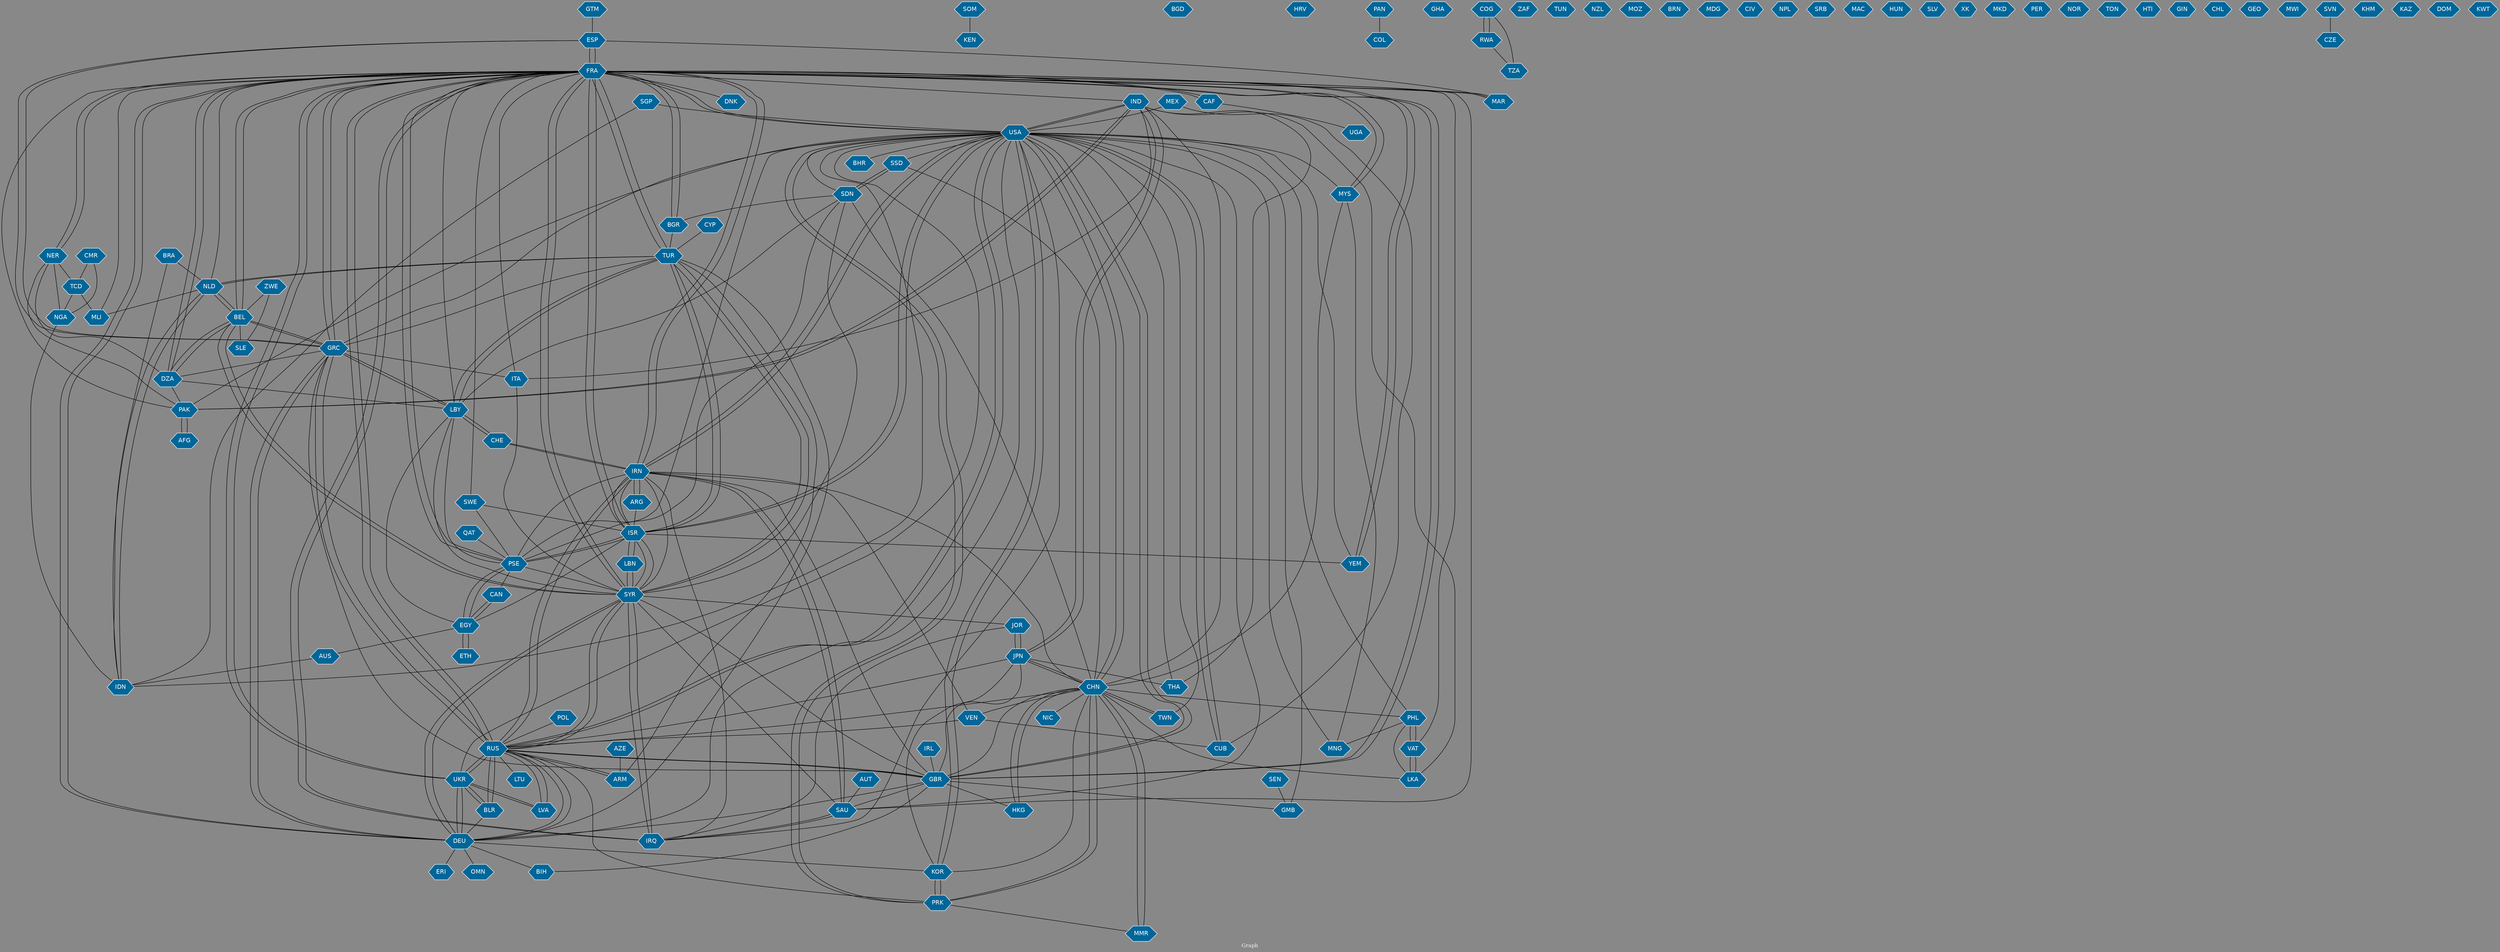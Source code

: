 // Countries together in item graph
graph {
	graph [bgcolor="#888888" fontcolor=white fontsize=12 label="Graph" outputorder=edgesfirst overlap=prism]
	node [color=white fillcolor="#006699" fontcolor=white fontname=Helvetica shape=hexagon style=filled]
	edge [arrowhead=open color=black fontcolor=white fontname=Courier fontsize=12]
		ESP [label=ESP]
		FRA [label=FRA]
		CHN [label=CHN]
		IND [label=IND]
		KOR [label=KOR]
		IDN [label=IDN]
		TWN [label=TWN]
		UKR [label=UKR]
		USA [label=USA]
		NER [label=NER]
		BRA [label=BRA]
		IRQ [label=IRQ]
		BLR [label=BLR]
		EGY [label=EGY]
		TUR [label=TUR]
		ARM [label=ARM]
		RUS [label=RUS]
		DEU [label=DEU]
		GRC [label=GRC]
		YEM [label=YEM]
		KEN [label=KEN]
		SYR [label=SYR]
		MLI [label=MLI]
		PSE [label=PSE]
		CHE [label=CHE]
		VAT [label=VAT]
		LKA [label=LKA]
		HKG [label=HKG]
		ITA [label=ITA]
		SAU [label=SAU]
		BEL [label=BEL]
		PHL [label=PHL]
		ARG [label=ARG]
		PAK [label=PAK]
		CUB [label=CUB]
		JPN [label=JPN]
		PRK [label=PRK]
		ETH [label=ETH]
		GBR [label=GBR]
		LBY [label=LBY]
		CMR [label=CMR]
		TCD [label=TCD]
		JOR [label=JOR]
		BGD [label=BGD]
		LBN [label=LBN]
		ISR [label=ISR]
		MEX [label=MEX]
		LVA [label=LVA]
		THA [label=THA]
		HRV [label=HRV]
		CAF [label=CAF]
		AUS [label=AUS]
		AFG [label=AFG]
		MNG [label=MNG]
		IRN [label=IRN]
		BGR [label=BGR]
		VEN [label=VEN]
		MMR [label=MMR]
		SGP [label=SGP]
		UGA [label=UGA]
		COL [label=COL]
		NLD [label=NLD]
		MYS [label=MYS]
		GHA [label=GHA]
		NGA [label=NGA]
		AUT [label=AUT]
		BHR [label=BHR]
		SWE [label=SWE]
		SDN [label=SDN]
		POL [label=POL]
		COG [label=COG]
		ZAF [label=ZAF]
		TUN [label=TUN]
		GMB [label=GMB]
		CAN [label=CAN]
		AZE [label=AZE]
		OMN [label=OMN]
		NZL [label=NZL]
		MOZ [label=MOZ]
		BRN [label=BRN]
		ZWE [label=ZWE]
		SSD [label=SSD]
		MDG [label=MDG]
		BIH [label=BIH]
		IRL [label=IRL]
		CIV [label=CIV]
		DZA [label=DZA]
		SOM [label=SOM]
		NPL [label=NPL]
		RWA [label=RWA]
		SRB [label=SRB]
		DNK [label=DNK]
		TZA [label=TZA]
		MAC [label=MAC]
		HUN [label=HUN]
		CYP [label=CYP]
		GTM [label=GTM]
		SLV [label=SLV]
		XK [label=XK]
		MKD [label=MKD]
		MAR [label=MAR]
		PAN [label=PAN]
		QAT [label=QAT]
		PER [label=PER]
		NOR [label=NOR]
		TON [label=TON]
		HTI [label=HTI]
		GIN [label=GIN]
		CHL [label=CHL]
		GEO [label=GEO]
		LTU [label=LTU]
		MWI [label=MWI]
		SVN [label=SVN]
		CZE [label=CZE]
		ERI [label=ERI]
		KHM [label=KHM]
		KAZ [label=KAZ]
		SEN [label=SEN]
		DOM [label=DOM]
		NIC [label=NIC]
		SLE [label=SLE]
		KWT [label=KWT]
			LVA -- UKR [weight=1]
			FRA -- BEL [weight=1]
			LKA -- IND [weight=2]
			GBR -- IRN [weight=1]
			TUR -- SYR [weight=7]
			SYR -- TUR [weight=3]
			MLI -- FRA [weight=1]
			GRC -- FRA [weight=1]
			GRC -- LBY [weight=3]
			USA -- THA [weight=1]
			TCD -- NGA [weight=1]
			FRA -- IRN [weight=1]
			PSE -- LBY [weight=1]
			PRK -- CHN [weight=2]
			LBY -- SYR [weight=1]
			UKR -- FRA [weight=2]
			QAT -- PSE [weight=2]
			CMR -- TCD [weight=2]
			THA -- IND [weight=1]
			JPN -- JOR [weight=4]
			RUS -- ARM [weight=1]
			GBR -- HKG [weight=2]
			RWA -- COG [weight=3]
			IND -- JPN [weight=1]
			ISR -- FRA [weight=7]
			CYP -- TUR [weight=1]
			ARM -- TUR [weight=1]
			SDN -- LBY [weight=1]
			FRA -- MAR [weight=2]
			NLD -- BEL [weight=1]
			SYR -- DEU [weight=3]
			PHL -- USA [weight=3]
			SDN -- BGR [weight=1]
			BEL -- SLE [weight=1]
			SWE -- PSE [weight=1]
			SYR -- ISR [weight=3]
			EGY -- AUS [weight=1]
			DEU -- ERI [weight=1]
			FRA -- PAK [weight=4]
			USA -- IRN [weight=2]
			ISR -- IRN [weight=3]
			BEL -- GRC [weight=4]
			SYR -- LBN [weight=2]
			VEN -- RUS [weight=3]
			RUS -- DEU [weight=5]
			IRN -- ISR [weight=2]
			MYS -- CHN [weight=1]
			PHL -- MNG [weight=1]
			SVN -- CZE [weight=1]
			CHN -- PRK [weight=2]
			GRC -- BEL [weight=2]
			COG -- RWA [weight=4]
			RUS -- IRN [weight=1]
			FRA -- YEM [weight=9]
			SDN -- SSD [weight=1]
			JPN -- CHN [weight=6]
			PAK -- IND [weight=2]
			IRN -- CHE [weight=1]
			EGY -- CAN [weight=1]
			PHL -- VAT [weight=5]
			PRK -- USA [weight=3]
			DEU -- SYR [weight=3]
			CHN -- SDN [weight=1]
			ISR -- YEM [weight=1]
			ISR -- LBN [weight=8]
			YEM -- FRA [weight=4]
			CAF -- UGA [weight=1]
			CHN -- VEN [weight=1]
			JPN -- GBR [weight=1]
			MAR -- FRA [weight=2]
			DZA -- PAK [weight=1]
			DZA -- BEL [weight=1]
			SYR -- BEL [weight=1]
			TWN -- CHN [weight=3]
			KOR -- PRK [weight=5]
			DEU -- UKR [weight=5]
			DEU -- RUS [weight=2]
			IND -- PAK [weight=4]
			ZWE -- BEL [weight=1]
			KOR -- USA [weight=2]
			LBY -- TUR [weight=1]
			USA -- BHR [weight=1]
			JPN -- THA [weight=1]
			GRC -- TUR [weight=1]
			SYR -- SAU [weight=1]
			EGY -- PSE [weight=2]
			ARM -- RUS [weight=1]
			ZWE -- SLE [weight=1]
			SWE -- ISR [weight=1]
			GBR -- CHN [weight=2]
			EGY -- ETH [weight=3]
			PHL -- LKA [weight=1]
			CHN -- KOR [weight=1]
			IRN -- FRA [weight=3]
			VAT -- LKA [weight=11]
			FRA -- NER [weight=1]
			BLR -- RUS [weight=2]
			IND -- USA [weight=4]
			ARG -- IRN [weight=5]
			CHN -- IND [weight=2]
			ISR -- TUR [weight=5]
			CHN -- TWN [weight=3]
			GTM -- ESP [weight=1]
			NLD -- TUR [weight=1]
			TUR -- ISR [weight=2]
			NER -- FRA [weight=1]
			GBR -- GMB [weight=1]
			ITA -- SYR [weight=1]
			DZA -- FRA [weight=1]
			CHE -- LBY [weight=1]
			GBR -- DEU [weight=3]
			BLR -- UKR [weight=3]
			FRA -- IND [weight=2]
			PSE -- EGY [weight=3]
			PSE -- CAN [weight=1]
			CHN -- JPN [weight=3]
			MNG -- USA [weight=1]
			LBN -- SYR [weight=5]
			UKR -- USA [weight=1]
			USA -- RUS [weight=3]
			RUS -- PRK [weight=1]
			SYR -- RUS [weight=6]
			PSE -- ISR [weight=10]
			HKG -- CHN [weight=3]
			IRN -- ARG [weight=2]
			FRA -- DNK [weight=1]
			ISR -- USA [weight=1]
			DEU -- GRC [weight=2]
			MYS -- FRA [weight=1]
			LBY -- FRA [weight=1]
			FRA -- ESP [weight=2]
			TUR -- LBY [weight=2]
			SDN -- USA [weight=1]
			GBR -- RUS [weight=1]
			BRA -- NLD [weight=2]
			VEN -- CUB [weight=1]
			LKA -- VAT [weight=8]
			VAT -- FRA [weight=1]
			JPN -- IND [weight=1]
			PSE -- USA [weight=1]
			DEU -- KOR [weight=1]
			AUS -- IDN [weight=2]
			SGP -- IDN [weight=1]
			SDN -- SYR [weight=1]
			NER -- DZA [weight=1]
			USA -- KOR [weight=2]
			IRQ -- SAU [weight=2]
			CHN -- NIC [weight=1]
			GBR -- SYR [weight=1]
			CMR -- NGA [weight=1]
			PAK -- AFG [weight=3]
			GRC -- RUS [weight=2]
			IRN -- RUS [weight=2]
			FRA -- USA [weight=4]
			DEU -- FRA [weight=6]
			PSE -- FRA [weight=1]
			ISR -- PSE [weight=8]
			SAU -- IRQ [weight=4]
			USA -- MYS [weight=1]
			CAN -- EGY [weight=1]
			FRA -- GBR [weight=1]
			IRN -- IRQ [weight=1]
			ESP -- GRC [weight=2]
			GBR -- BIH [weight=1]
			FRA -- GRC [weight=3]
			LKA -- CHN [weight=2]
			ESP -- FRA [weight=3]
			UKR -- DEU [weight=8]
			ITA -- IND [weight=1]
			ITA -- FRA [weight=2]
			GBR -- SAU [weight=1]
			MEX -- CUB [weight=1]
			GBR -- FRA [weight=2]
			RWA -- TZA [weight=1]
			IRN -- CHN [weight=1]
			SYR -- JOR [weight=1]
			FRA -- DZA [weight=3]
			CHN -- MMR [weight=3]
			NLD -- IDN [weight=1]
			NLD -- MLI [weight=2]
			AZE -- ARM [weight=1]
			DZA -- LBY [weight=1]
			FRA -- SYR [weight=3]
			MYS -- MNG [weight=2]
			SDN -- PSE [weight=1]
			ESP -- MAR [weight=1]
			IRQ -- JOR [weight=1]
			CHN -- SSD [weight=1]
			IRL -- GBR [weight=2]
			CHN -- PHL [weight=1]
			COG -- TZA [weight=2]
			USA -- GRC [weight=1]
			ARG -- ISR [weight=1]
			SYR -- FRA [weight=6]
			RUS -- UKR [weight=23]
			USA -- FRA [weight=8]
			PRK -- MMR [weight=1]
			FRA -- SWE [weight=1]
			FRA -- RUS [weight=1]
			IRN -- USA [weight=2]
			FRA -- PSE [weight=2]
			CHN -- USA [weight=2]
			VAT -- PHL [weight=17]
			SEN -- GMB [weight=1]
			IRN -- SAU [weight=1]
			JOR -- JPN [weight=5]
			GRC -- GBR [weight=1]
			NGA -- IDN [weight=1]
			POL -- RUS [weight=1]
			IRQ -- FRA [weight=1]
			EGY -- LBY [weight=1]
			NLD -- FRA [weight=2]
			FRA -- MYS [weight=1]
			DEU -- BIH [weight=1]
			IDN -- NLD [weight=1]
			GBR -- USA [weight=3]
			USA -- DEU [weight=1]
			USA -- PAK [weight=1]
			UKR -- LVA [weight=2]
			GRC -- ESP [weight=2]
			SGP -- USA [weight=1]
			IRN -- SYR [weight=1]
			USA -- PRK [weight=4]
			MEX -- USA [weight=3]
			USA -- ISR [weight=1]
			GRC -- ITA [weight=1]
			SYR -- IRQ [weight=6]
			GRC -- DZA [weight=2]
			BGR -- FRA [weight=4]
			UKR -- RUS [weight=13]
			UKR -- BLR [weight=3]
			USA -- GMB [weight=2]
			ETH -- EGY [weight=2]
			RUS -- SYR [weight=3]
			IRQ -- SYR [weight=4]
			CHE -- IRN [weight=1]
			ISR -- SYR [weight=5]
			RUS -- LVA [weight=2]
			VEN -- IRN [weight=1]
			RUS -- FRA [weight=1]
			SAU -- IRN [weight=1]
			IRQ -- USA [weight=1]
			CAF -- FRA [weight=1]
			PSE -- SYR [weight=3]
			NER -- NGA [weight=1]
			FRA -- IRQ [weight=1]
			LBN -- ISR [weight=8]
			JPN -- KOR [weight=1]
			LBY -- GRC [weight=1]
			FRA -- DEU [weight=2]
			FRA -- TUR [weight=5]
			AUT -- SAU [weight=1]
			BEL -- FRA [weight=1]
			BRA -- IDN [weight=3]
			NER -- PAK [weight=1]
			BEL -- SYR [weight=2]
			TUR -- FRA [weight=7]
			DEU -- TUR [weight=2]
			FRA -- CAF [weight=1]
			BLR -- DEU [weight=1]
			SOM -- KEN [weight=1]
			YEM -- USA [weight=1]
			FRA -- BGR [weight=2]
			USA -- IND [weight=1]
			CHN -- RUS [weight=1]
			SAU -- FRA [weight=1]
			RUS -- USA [weight=1]
			BEL -- DZA [weight=1]
			USA -- CUB [weight=4]
			JPN -- RUS [weight=1]
			TUR -- NLD [weight=2]
			PAN -- COL [weight=1]
			RUS -- GBR [weight=3]
			RUS -- BLR [weight=1]
			CUB -- USA [weight=3]
			USA -- TWN [weight=2]
			GRC -- DEU [weight=2]
			RUS -- LTU [weight=1]
			USA -- CHN [weight=1]
			PRK -- KOR [weight=1]
			PSE -- IRN [weight=1]
			LVA -- RUS [weight=2]
			DEU -- OMN [weight=1]
			FRA -- ISR [weight=4]
			ISR -- EGY [weight=1]
			USA -- SSD [weight=1]
			BEL -- NLD [weight=1]
			SSD -- SDN [weight=5]
			USA -- GBR [weight=5]
			FRA -- UKR [weight=2]
			RUS -- GRC [weight=2]
			TCD -- MLI [weight=1]
			AFG -- PAK [weight=1]
			NER -- TCD [weight=1]
			MMR -- CHN [weight=2]
			BGR -- TUR [weight=1]
			LBY -- CHE [weight=5]
			USA -- IDN [weight=1]
			CHN -- HKG [weight=1]
			SAU -- USA [weight=1]
}